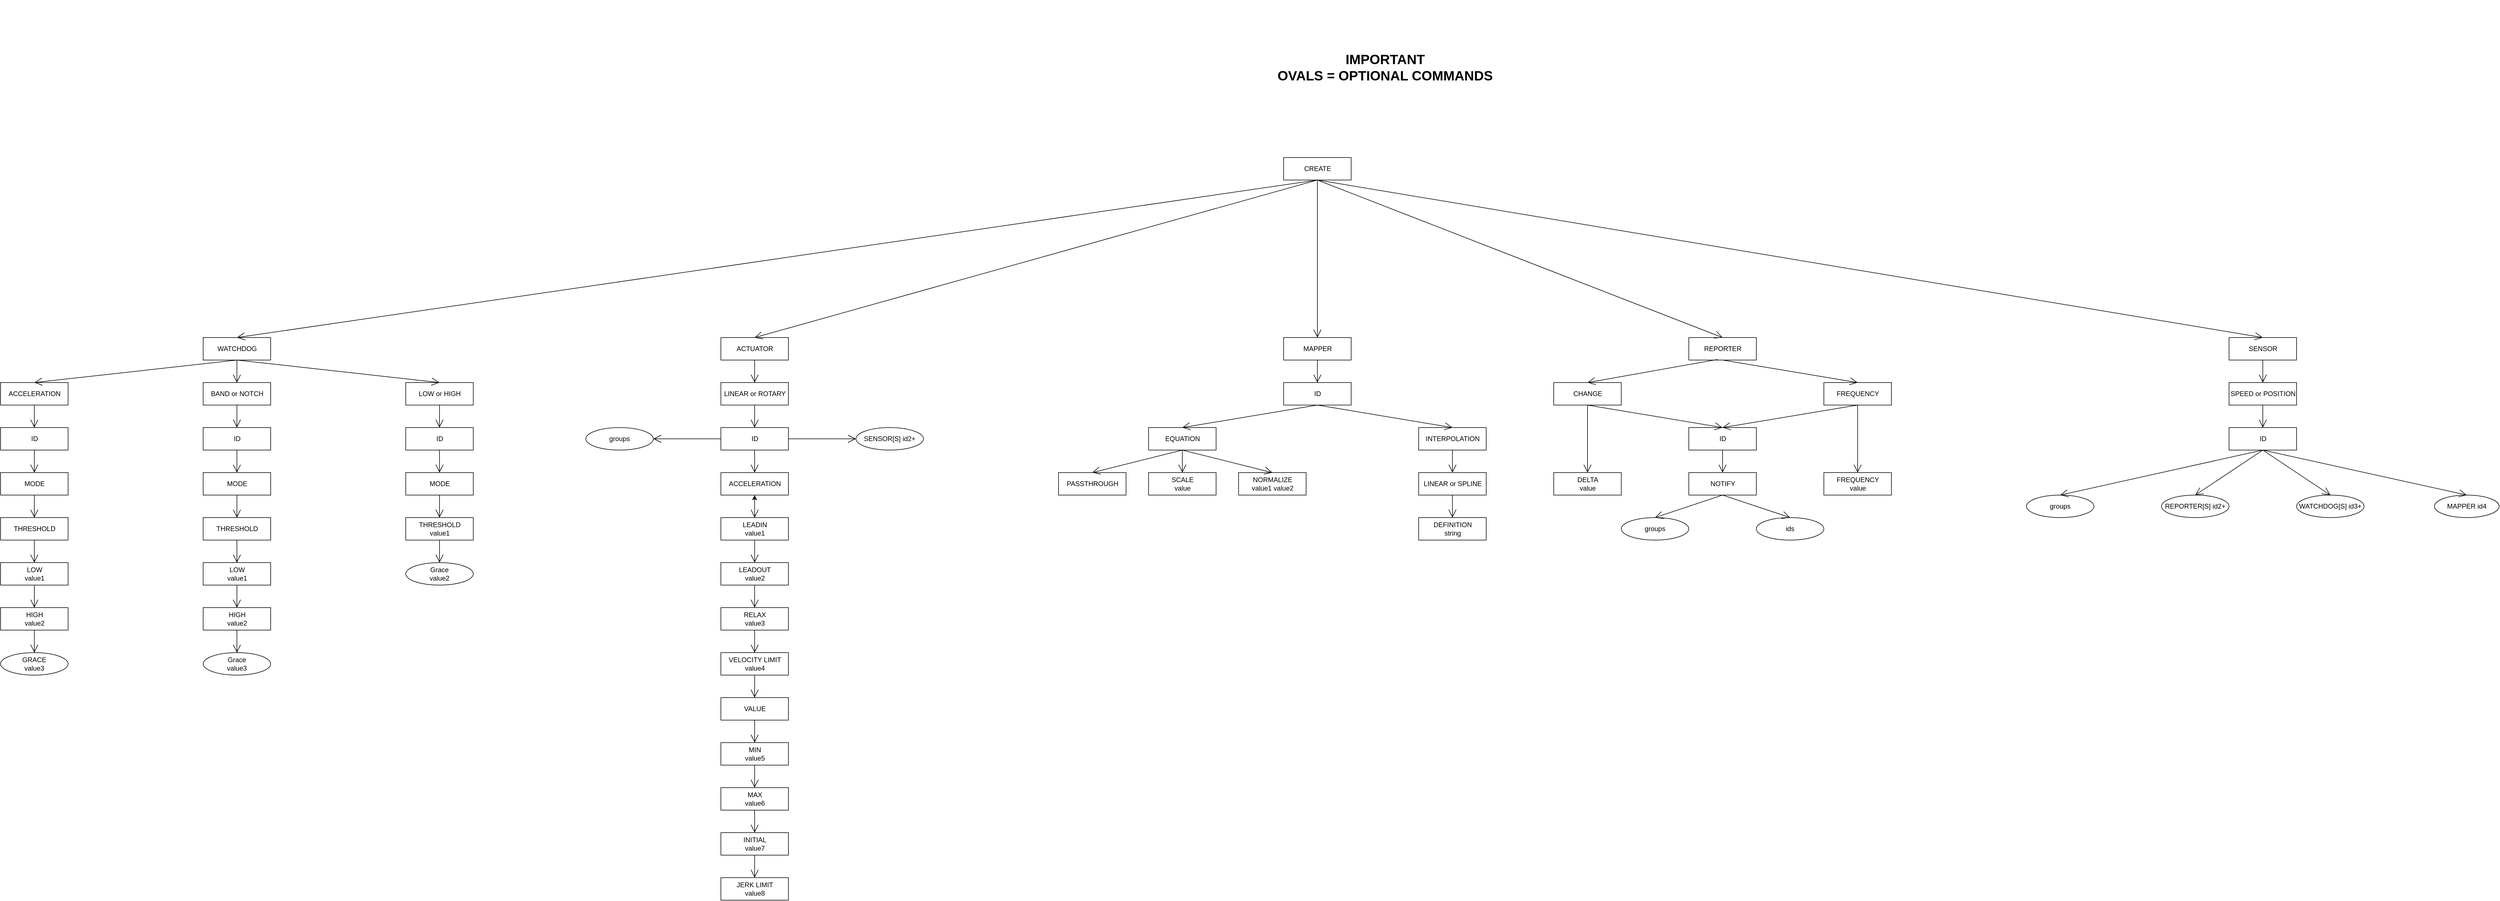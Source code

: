 <mxfile version="18.0.6" type="device"><diagram id="tkHARhGj9GUAUZOYhM7I" name="Page-1"><mxGraphModel dx="4223" dy="2108" grid="1" gridSize="10" guides="1" tooltips="1" connect="1" arrows="1" fold="1" page="1" pageScale="1" pageWidth="850" pageHeight="1100" math="0" shadow="0"><root><mxCell id="0"/><mxCell id="1" parent="0"/><mxCell id="D2HSCjegxyAq6NNb481E-3" value="CREATE" style="html=1;" vertex="1" parent="1"><mxGeometry x="80" y="-120" width="120" height="40" as="geometry"/></mxCell><mxCell id="D2HSCjegxyAq6NNb481E-4" value="ACTUATOR" style="html=1;" vertex="1" parent="1"><mxGeometry x="-920" y="200" width="120" height="40" as="geometry"/></mxCell><mxCell id="D2HSCjegxyAq6NNb481E-5" value="REPORTER" style="html=1;" vertex="1" parent="1"><mxGeometry x="800" y="200" width="120" height="40" as="geometry"/></mxCell><mxCell id="D2HSCjegxyAq6NNb481E-6" value="MAPPER" style="html=1;" vertex="1" parent="1"><mxGeometry x="80" y="200" width="120" height="40" as="geometry"/></mxCell><mxCell id="D2HSCjegxyAq6NNb481E-7" value="SENSOR" style="html=1;" vertex="1" parent="1"><mxGeometry x="1760" y="200" width="120" height="40" as="geometry"/></mxCell><mxCell id="D2HSCjegxyAq6NNb481E-8" value="" style="endArrow=open;endFill=1;endSize=12;html=1;rounded=0;entryX=0.5;entryY=0;entryDx=0;entryDy=0;exitX=0.5;exitY=1;exitDx=0;exitDy=0;" edge="1" parent="1" source="D2HSCjegxyAq6NNb481E-3" target="D2HSCjegxyAq6NNb481E-6"><mxGeometry width="160" relative="1" as="geometry"><mxPoint x="490" y="-50" as="sourcePoint"/><mxPoint x="500" y="440" as="targetPoint"/></mxGeometry></mxCell><mxCell id="D2HSCjegxyAq6NNb481E-9" value="" style="endArrow=open;endFill=1;endSize=12;html=1;rounded=0;exitX=0.5;exitY=1;exitDx=0;exitDy=0;entryX=0.5;entryY=0;entryDx=0;entryDy=0;" edge="1" parent="1" source="D2HSCjegxyAq6NNb481E-3" target="D2HSCjegxyAq6NNb481E-5"><mxGeometry width="160" relative="1" as="geometry"><mxPoint x="340" y="440" as="sourcePoint"/><mxPoint x="500" y="440" as="targetPoint"/></mxGeometry></mxCell><mxCell id="D2HSCjegxyAq6NNb481E-10" value="" style="endArrow=open;endFill=1;endSize=12;html=1;rounded=0;entryX=0.5;entryY=0;entryDx=0;entryDy=0;exitX=0.5;exitY=1;exitDx=0;exitDy=0;" edge="1" parent="1" source="D2HSCjegxyAq6NNb481E-3" target="D2HSCjegxyAq6NNb481E-4"><mxGeometry width="160" relative="1" as="geometry"><mxPoint x="390" y="80" as="sourcePoint"/><mxPoint x="500" y="440" as="targetPoint"/></mxGeometry></mxCell><mxCell id="D2HSCjegxyAq6NNb481E-11" value="" style="endArrow=open;endFill=1;endSize=12;html=1;rounded=0;exitX=0.5;exitY=1;exitDx=0;exitDy=0;entryX=0.5;entryY=0;entryDx=0;entryDy=0;" edge="1" parent="1" source="D2HSCjegxyAq6NNb481E-3" target="D2HSCjegxyAq6NNb481E-7"><mxGeometry width="160" relative="1" as="geometry"><mxPoint x="340" y="440" as="sourcePoint"/><mxPoint x="500" y="440" as="targetPoint"/></mxGeometry></mxCell><mxCell id="D2HSCjegxyAq6NNb481E-12" value="" style="endArrow=open;endFill=1;endSize=12;html=1;rounded=0;exitX=0.5;exitY=1;exitDx=0;exitDy=0;entryX=0.5;entryY=0;entryDx=0;entryDy=0;" edge="1" parent="1" source="D2HSCjegxyAq6NNb481E-6" target="D2HSCjegxyAq6NNb481E-13"><mxGeometry width="160" relative="1" as="geometry"><mxPoint x="340" y="440" as="sourcePoint"/><mxPoint x="254" y="280" as="targetPoint"/></mxGeometry></mxCell><mxCell id="D2HSCjegxyAq6NNb481E-13" value="ID" style="html=1;" vertex="1" parent="1"><mxGeometry x="80" y="280" width="120" height="40" as="geometry"/></mxCell><mxCell id="D2HSCjegxyAq6NNb481E-14" value="EQUATION" style="html=1;" vertex="1" parent="1"><mxGeometry x="-160" y="360" width="120" height="40" as="geometry"/></mxCell><mxCell id="D2HSCjegxyAq6NNb481E-15" value="INTERPOLATION" style="html=1;" vertex="1" parent="1"><mxGeometry x="320" y="360" width="120" height="40" as="geometry"/></mxCell><mxCell id="D2HSCjegxyAq6NNb481E-16" value="" style="endArrow=open;endFill=1;endSize=12;html=1;rounded=0;exitX=0.5;exitY=1;exitDx=0;exitDy=0;entryX=0.5;entryY=0;entryDx=0;entryDy=0;" edge="1" parent="1" source="D2HSCjegxyAq6NNb481E-13" target="D2HSCjegxyAq6NNb481E-15"><mxGeometry width="160" relative="1" as="geometry"><mxPoint x="310" y="440" as="sourcePoint"/><mxPoint x="470" y="440" as="targetPoint"/></mxGeometry></mxCell><mxCell id="D2HSCjegxyAq6NNb481E-17" value="" style="endArrow=open;endFill=1;endSize=12;html=1;rounded=0;entryX=0.5;entryY=0;entryDx=0;entryDy=0;" edge="1" parent="1" target="D2HSCjegxyAq6NNb481E-14"><mxGeometry width="160" relative="1" as="geometry"><mxPoint x="140" y="320" as="sourcePoint"/><mxPoint x="470" y="440" as="targetPoint"/></mxGeometry></mxCell><mxCell id="D2HSCjegxyAq6NNb481E-18" value="SCALE&lt;br&gt;value" style="html=1;" vertex="1" parent="1"><mxGeometry x="-160" y="440" width="120" height="40" as="geometry"/></mxCell><mxCell id="D2HSCjegxyAq6NNb481E-19" value="PASSTHROUGH" style="html=1;" vertex="1" parent="1"><mxGeometry x="-320" y="440" width="120" height="40" as="geometry"/></mxCell><mxCell id="D2HSCjegxyAq6NNb481E-20" value="NORMALIZE&lt;br&gt;value1 value2" style="html=1;" vertex="1" parent="1"><mxGeometry y="440" width="120" height="40" as="geometry"/></mxCell><mxCell id="D2HSCjegxyAq6NNb481E-23" value="" style="endArrow=open;endFill=1;endSize=12;html=1;rounded=0;exitX=0.5;exitY=1;exitDx=0;exitDy=0;entryX=0.5;entryY=0;entryDx=0;entryDy=0;" edge="1" parent="1" source="D2HSCjegxyAq6NNb481E-14" target="D2HSCjegxyAq6NNb481E-20"><mxGeometry width="160" relative="1" as="geometry"><mxPoint x="10" y="440" as="sourcePoint"/><mxPoint x="170" y="440" as="targetPoint"/></mxGeometry></mxCell><mxCell id="D2HSCjegxyAq6NNb481E-24" value="" style="endArrow=open;endFill=1;endSize=12;html=1;rounded=0;entryX=0.5;entryY=0;entryDx=0;entryDy=0;" edge="1" parent="1" target="D2HSCjegxyAq6NNb481E-18"><mxGeometry width="160" relative="1" as="geometry"><mxPoint x="-100" y="400" as="sourcePoint"/><mxPoint x="170" y="440" as="targetPoint"/></mxGeometry></mxCell><mxCell id="D2HSCjegxyAq6NNb481E-25" value="" style="endArrow=open;endFill=1;endSize=12;html=1;rounded=0;entryX=0.5;entryY=0;entryDx=0;entryDy=0;" edge="1" parent="1" target="D2HSCjegxyAq6NNb481E-19"><mxGeometry width="160" relative="1" as="geometry"><mxPoint x="-100" y="400" as="sourcePoint"/><mxPoint x="170" y="440" as="targetPoint"/></mxGeometry></mxCell><mxCell id="D2HSCjegxyAq6NNb481E-28" value="LINEAR or SPLINE" style="html=1;" vertex="1" parent="1"><mxGeometry x="320" y="440" width="120" height="40" as="geometry"/></mxCell><mxCell id="D2HSCjegxyAq6NNb481E-29" value="" style="endArrow=open;endFill=1;endSize=12;html=1;rounded=0;exitX=0.5;exitY=1;exitDx=0;exitDy=0;entryX=0.5;entryY=0;entryDx=0;entryDy=0;" edge="1" parent="1" source="D2HSCjegxyAq6NNb481E-15" target="D2HSCjegxyAq6NNb481E-28"><mxGeometry width="160" relative="1" as="geometry"><mxPoint x="60" y="420" as="sourcePoint"/><mxPoint x="220" y="420" as="targetPoint"/></mxGeometry></mxCell><mxCell id="D2HSCjegxyAq6NNb481E-30" value="DEFINITION&lt;br&gt;string" style="html=1;" vertex="1" parent="1"><mxGeometry x="320" y="520" width="120" height="40" as="geometry"/></mxCell><mxCell id="D2HSCjegxyAq6NNb481E-31" value="" style="endArrow=open;endFill=1;endSize=12;html=1;rounded=0;exitX=0.5;exitY=1;exitDx=0;exitDy=0;entryX=0.5;entryY=0;entryDx=0;entryDy=0;" edge="1" parent="1" source="D2HSCjegxyAq6NNb481E-28" target="D2HSCjegxyAq6NNb481E-30"><mxGeometry width="160" relative="1" as="geometry"><mxPoint x="60" y="420" as="sourcePoint"/><mxPoint x="220" y="420" as="targetPoint"/></mxGeometry></mxCell><mxCell id="D2HSCjegxyAq6NNb481E-32" value="CHANGE" style="html=1;" vertex="1" parent="1"><mxGeometry x="560" y="280" width="120" height="40" as="geometry"/></mxCell><mxCell id="D2HSCjegxyAq6NNb481E-33" value="FREQUENCY" style="html=1;" vertex="1" parent="1"><mxGeometry x="1040" y="280" width="120" height="40" as="geometry"/></mxCell><mxCell id="D2HSCjegxyAq6NNb481E-34" value="" style="endArrow=open;endFill=1;endSize=12;html=1;rounded=0;exitX=0.425;exitY=0.975;exitDx=0;exitDy=0;exitPerimeter=0;entryX=0.5;entryY=0;entryDx=0;entryDy=0;" edge="1" parent="1" source="D2HSCjegxyAq6NNb481E-5" target="D2HSCjegxyAq6NNb481E-32"><mxGeometry width="160" relative="1" as="geometry"><mxPoint x="410" y="420" as="sourcePoint"/><mxPoint x="570" y="420" as="targetPoint"/></mxGeometry></mxCell><mxCell id="D2HSCjegxyAq6NNb481E-35" value="" style="endArrow=open;endFill=1;endSize=12;html=1;rounded=0;entryX=0.5;entryY=0;entryDx=0;entryDy=0;exitX=0.5;exitY=1;exitDx=0;exitDy=0;" edge="1" parent="1" source="D2HSCjegxyAq6NNb481E-5" target="D2HSCjegxyAq6NNb481E-33"><mxGeometry width="160" relative="1" as="geometry"><mxPoint x="850" y="240" as="sourcePoint"/><mxPoint x="570" y="420" as="targetPoint"/></mxGeometry></mxCell><mxCell id="D2HSCjegxyAq6NNb481E-36" value="ID" style="html=1;" vertex="1" parent="1"><mxGeometry x="800" y="360" width="120" height="40" as="geometry"/></mxCell><mxCell id="D2HSCjegxyAq6NNb481E-37" value="NOTIFY" style="html=1;" vertex="1" parent="1"><mxGeometry x="800" y="440" width="120" height="40" as="geometry"/></mxCell><mxCell id="D2HSCjegxyAq6NNb481E-38" value="ids" style="ellipse;whiteSpace=wrap;html=1;align=center;" vertex="1" parent="1"><mxGeometry x="920" y="520" width="120" height="40" as="geometry"/></mxCell><mxCell id="D2HSCjegxyAq6NNb481E-39" value="groups" style="ellipse;whiteSpace=wrap;html=1;align=center;" vertex="1" parent="1"><mxGeometry x="680" y="520" width="120" height="40" as="geometry"/></mxCell><mxCell id="D2HSCjegxyAq6NNb481E-40" value="DELTA&lt;br&gt;value" style="html=1;" vertex="1" parent="1"><mxGeometry x="560" y="440" width="120" height="40" as="geometry"/></mxCell><mxCell id="D2HSCjegxyAq6NNb481E-41" value="FREQUENCY&lt;br&gt;value" style="html=1;" vertex="1" parent="1"><mxGeometry x="1040" y="440" width="120" height="40" as="geometry"/></mxCell><mxCell id="D2HSCjegxyAq6NNb481E-42" value="" style="endArrow=open;endFill=1;endSize=12;html=1;rounded=0;exitX=0.5;exitY=1;exitDx=0;exitDy=0;entryX=0.5;entryY=0;entryDx=0;entryDy=0;" edge="1" parent="1" source="D2HSCjegxyAq6NNb481E-32" target="D2HSCjegxyAq6NNb481E-36"><mxGeometry width="160" relative="1" as="geometry"><mxPoint x="410" y="600" as="sourcePoint"/><mxPoint x="570" y="600" as="targetPoint"/></mxGeometry></mxCell><mxCell id="D2HSCjegxyAq6NNb481E-43" value="" style="endArrow=open;endFill=1;endSize=12;html=1;rounded=0;exitX=0.5;exitY=1;exitDx=0;exitDy=0;entryX=0.5;entryY=0;entryDx=0;entryDy=0;" edge="1" parent="1" source="D2HSCjegxyAq6NNb481E-33" target="D2HSCjegxyAq6NNb481E-36"><mxGeometry width="160" relative="1" as="geometry"><mxPoint x="410" y="600" as="sourcePoint"/><mxPoint x="570" y="600" as="targetPoint"/></mxGeometry></mxCell><mxCell id="D2HSCjegxyAq6NNb481E-44" value="" style="endArrow=open;endFill=1;endSize=12;html=1;rounded=0;exitX=0.5;exitY=1;exitDx=0;exitDy=0;" edge="1" parent="1" source="D2HSCjegxyAq6NNb481E-36" target="D2HSCjegxyAq6NNb481E-37"><mxGeometry width="160" relative="1" as="geometry"><mxPoint x="410" y="600" as="sourcePoint"/><mxPoint x="570" y="600" as="targetPoint"/></mxGeometry></mxCell><mxCell id="D2HSCjegxyAq6NNb481E-45" value="" style="endArrow=open;endFill=1;endSize=12;html=1;rounded=0;entryX=0.5;entryY=0;entryDx=0;entryDy=0;exitX=0.5;exitY=1;exitDx=0;exitDy=0;" edge="1" parent="1" source="D2HSCjegxyAq6NNb481E-37" target="D2HSCjegxyAq6NNb481E-39"><mxGeometry width="160" relative="1" as="geometry"><mxPoint x="850" y="510" as="sourcePoint"/><mxPoint x="570" y="600" as="targetPoint"/></mxGeometry></mxCell><mxCell id="D2HSCjegxyAq6NNb481E-46" value="" style="endArrow=open;endFill=1;endSize=12;html=1;rounded=0;entryX=0.5;entryY=0;entryDx=0;entryDy=0;exitX=0.5;exitY=1;exitDx=0;exitDy=0;" edge="1" parent="1" source="D2HSCjegxyAq6NNb481E-37" target="D2HSCjegxyAq6NNb481E-38"><mxGeometry width="160" relative="1" as="geometry"><mxPoint x="870" y="500" as="sourcePoint"/><mxPoint x="570" y="600" as="targetPoint"/></mxGeometry></mxCell><mxCell id="D2HSCjegxyAq6NNb481E-47" value="" style="endArrow=open;endFill=1;endSize=12;html=1;rounded=0;exitX=0.5;exitY=1;exitDx=0;exitDy=0;entryX=0.5;entryY=0;entryDx=0;entryDy=0;" edge="1" parent="1" source="D2HSCjegxyAq6NNb481E-32" target="D2HSCjegxyAq6NNb481E-40"><mxGeometry width="160" relative="1" as="geometry"><mxPoint x="410" y="400" as="sourcePoint"/><mxPoint x="570" y="400" as="targetPoint"/></mxGeometry></mxCell><mxCell id="D2HSCjegxyAq6NNb481E-48" value="" style="endArrow=open;endFill=1;endSize=12;html=1;rounded=0;exitX=0.5;exitY=1;exitDx=0;exitDy=0;entryX=0.5;entryY=0;entryDx=0;entryDy=0;" edge="1" parent="1" source="D2HSCjegxyAq6NNb481E-33" target="D2HSCjegxyAq6NNb481E-41"><mxGeometry width="160" relative="1" as="geometry"><mxPoint x="410" y="400" as="sourcePoint"/><mxPoint x="570" y="400" as="targetPoint"/></mxGeometry></mxCell><mxCell id="D2HSCjegxyAq6NNb481E-49" value="WATCHDOG" style="html=1;" vertex="1" parent="1"><mxGeometry x="-1840" y="200" width="120" height="40" as="geometry"/></mxCell><mxCell id="D2HSCjegxyAq6NNb481E-51" value="" style="endArrow=open;endFill=1;endSize=12;html=1;rounded=0;entryX=0.5;entryY=0;entryDx=0;entryDy=0;exitX=0.5;exitY=1;exitDx=0;exitDy=0;" edge="1" parent="1" source="D2HSCjegxyAq6NNb481E-3" target="D2HSCjegxyAq6NNb481E-49"><mxGeometry width="160" relative="1" as="geometry"><mxPoint x="490" y="-40" as="sourcePoint"/><mxPoint x="-1040" y="390" as="targetPoint"/></mxGeometry></mxCell><mxCell id="D2HSCjegxyAq6NNb481E-52" value="SPEED or POSITION" style="html=1;" vertex="1" parent="1"><mxGeometry x="1760" y="280" width="120" height="40" as="geometry"/></mxCell><mxCell id="D2HSCjegxyAq6NNb481E-53" value="ID" style="html=1;" vertex="1" parent="1"><mxGeometry x="1760" y="360" width="120" height="40" as="geometry"/></mxCell><mxCell id="D2HSCjegxyAq6NNb481E-54" value="REPORTER[S] id2+" style="ellipse;whiteSpace=wrap;html=1;align=center;" vertex="1" parent="1"><mxGeometry x="1640" y="480" width="120" height="40" as="geometry"/></mxCell><mxCell id="D2HSCjegxyAq6NNb481E-55" value="WATCHDOG[S] id3+" style="ellipse;whiteSpace=wrap;html=1;align=center;" vertex="1" parent="1"><mxGeometry x="1880" y="480" width="120" height="40" as="geometry"/></mxCell><mxCell id="D2HSCjegxyAq6NNb481E-56" value="groups" style="ellipse;whiteSpace=wrap;html=1;align=center;" vertex="1" parent="1"><mxGeometry x="1400" y="480" width="120" height="40" as="geometry"/></mxCell><mxCell id="D2HSCjegxyAq6NNb481E-57" value="MAPPER id4" style="ellipse;whiteSpace=wrap;html=1;align=center;" vertex="1" parent="1"><mxGeometry x="2125" y="480" width="115" height="40" as="geometry"/></mxCell><mxCell id="D2HSCjegxyAq6NNb481E-58" value="" style="endArrow=open;endFill=1;endSize=12;html=1;rounded=0;exitX=0.5;exitY=1;exitDx=0;exitDy=0;entryX=0.5;entryY=0;entryDx=0;entryDy=0;" edge="1" parent="1" source="D2HSCjegxyAq6NNb481E-53" target="D2HSCjegxyAq6NNb481E-56"><mxGeometry width="160" relative="1" as="geometry"><mxPoint x="1560" y="440" as="sourcePoint"/><mxPoint x="1720" y="440" as="targetPoint"/></mxGeometry></mxCell><mxCell id="D2HSCjegxyAq6NNb481E-59" value="" style="endArrow=open;endFill=1;endSize=12;html=1;rounded=0;exitX=0.5;exitY=1;exitDx=0;exitDy=0;entryX=0.5;entryY=0;entryDx=0;entryDy=0;" edge="1" parent="1" source="D2HSCjegxyAq6NNb481E-53" target="D2HSCjegxyAq6NNb481E-54"><mxGeometry width="160" relative="1" as="geometry"><mxPoint x="1820" y="410" as="sourcePoint"/><mxPoint x="1720" y="440" as="targetPoint"/></mxGeometry></mxCell><mxCell id="D2HSCjegxyAq6NNb481E-60" value="" style="endArrow=open;endFill=1;endSize=12;html=1;rounded=0;entryX=0.5;entryY=0;entryDx=0;entryDy=0;exitX=0.5;exitY=1;exitDx=0;exitDy=0;" edge="1" parent="1" source="D2HSCjegxyAq6NNb481E-53" target="D2HSCjegxyAq6NNb481E-55"><mxGeometry width="160" relative="1" as="geometry"><mxPoint x="1820" y="400" as="sourcePoint"/><mxPoint x="1720" y="440" as="targetPoint"/></mxGeometry></mxCell><mxCell id="D2HSCjegxyAq6NNb481E-61" value="" style="endArrow=open;endFill=1;endSize=12;html=1;rounded=0;entryX=0.5;entryY=0;entryDx=0;entryDy=0;" edge="1" parent="1" target="D2HSCjegxyAq6NNb481E-57"><mxGeometry width="160" relative="1" as="geometry"><mxPoint x="1820" y="400" as="sourcePoint"/><mxPoint x="1720" y="440" as="targetPoint"/></mxGeometry></mxCell><mxCell id="D2HSCjegxyAq6NNb481E-62" value="" style="endArrow=open;endFill=1;endSize=12;html=1;rounded=0;exitX=0.5;exitY=1;exitDx=0;exitDy=0;entryX=0.5;entryY=0;entryDx=0;entryDy=0;" edge="1" parent="1" source="D2HSCjegxyAq6NNb481E-52" target="D2HSCjegxyAq6NNb481E-53"><mxGeometry width="160" relative="1" as="geometry"><mxPoint x="1560" y="440" as="sourcePoint"/><mxPoint x="1720" y="440" as="targetPoint"/></mxGeometry></mxCell><mxCell id="D2HSCjegxyAq6NNb481E-63" value="" style="endArrow=open;endFill=1;endSize=12;html=1;rounded=0;exitX=0.5;exitY=1;exitDx=0;exitDy=0;" edge="1" parent="1" source="D2HSCjegxyAq6NNb481E-7" target="D2HSCjegxyAq6NNb481E-52"><mxGeometry width="160" relative="1" as="geometry"><mxPoint x="1560" y="440" as="sourcePoint"/><mxPoint x="1720" y="440" as="targetPoint"/></mxGeometry></mxCell><mxCell id="D2HSCjegxyAq6NNb481E-65" value="LINEAR or ROTARY" style="html=1;" vertex="1" parent="1"><mxGeometry x="-920" y="280" width="120" height="40" as="geometry"/></mxCell><mxCell id="D2HSCjegxyAq6NNb481E-66" value="ID" style="html=1;" vertex="1" parent="1"><mxGeometry x="-920" y="360" width="120" height="40" as="geometry"/></mxCell><mxCell id="D2HSCjegxyAq6NNb481E-67" value="groups" style="ellipse;whiteSpace=wrap;html=1;align=center;" vertex="1" parent="1"><mxGeometry x="-1160" y="360" width="120" height="40" as="geometry"/></mxCell><mxCell id="D2HSCjegxyAq6NNb481E-68" value="SENSOR[S] id2+" style="ellipse;whiteSpace=wrap;html=1;align=center;" vertex="1" parent="1"><mxGeometry x="-680" y="360" width="120" height="40" as="geometry"/></mxCell><mxCell id="D2HSCjegxyAq6NNb481E-69" value="ACCELERATION" style="html=1;" vertex="1" parent="1"><mxGeometry x="-920" y="440" width="120" height="40" as="geometry"/></mxCell><mxCell id="D2HSCjegxyAq6NNb481E-87" value="" style="edgeStyle=orthogonalEdgeStyle;rounded=0;orthogonalLoop=1;jettySize=auto;html=1;" edge="1" parent="1" source="D2HSCjegxyAq6NNb481E-70" target="D2HSCjegxyAq6NNb481E-69"><mxGeometry relative="1" as="geometry"/></mxCell><mxCell id="D2HSCjegxyAq6NNb481E-70" value="LEADIN&lt;br&gt;value1" style="html=1;" vertex="1" parent="1"><mxGeometry x="-920" y="520" width="120" height="40" as="geometry"/></mxCell><mxCell id="D2HSCjegxyAq6NNb481E-71" value="LEADOUT&lt;br&gt;value2" style="html=1;" vertex="1" parent="1"><mxGeometry x="-920" y="600" width="120" height="40" as="geometry"/></mxCell><mxCell id="D2HSCjegxyAq6NNb481E-72" value="RELAX&lt;br&gt;value3" style="html=1;" vertex="1" parent="1"><mxGeometry x="-920" y="680" width="120" height="40" as="geometry"/></mxCell><mxCell id="D2HSCjegxyAq6NNb481E-73" value="VELOCITY LIMIT&lt;br&gt;value4" style="html=1;" vertex="1" parent="1"><mxGeometry x="-920" y="760" width="120" height="40" as="geometry"/></mxCell><mxCell id="D2HSCjegxyAq6NNb481E-74" value="VALUE" style="html=1;" vertex="1" parent="1"><mxGeometry x="-920" y="840" width="120" height="40" as="geometry"/></mxCell><mxCell id="D2HSCjegxyAq6NNb481E-75" value="MIN&lt;br&gt;value5" style="html=1;" vertex="1" parent="1"><mxGeometry x="-920" y="920" width="120" height="40" as="geometry"/></mxCell><mxCell id="D2HSCjegxyAq6NNb481E-76" value="MAX&lt;br&gt;value6" style="html=1;" vertex="1" parent="1"><mxGeometry x="-920" y="1000" width="120" height="40" as="geometry"/></mxCell><mxCell id="D2HSCjegxyAq6NNb481E-77" value="INITIAL&lt;br&gt;value7" style="html=1;" vertex="1" parent="1"><mxGeometry x="-920" y="1080" width="120" height="40" as="geometry"/></mxCell><mxCell id="D2HSCjegxyAq6NNb481E-78" value="JERK LIMIT&lt;br&gt;value8" style="html=1;" vertex="1" parent="1"><mxGeometry x="-920" y="1160" width="120" height="40" as="geometry"/></mxCell><mxCell id="D2HSCjegxyAq6NNb481E-79" value="" style="endArrow=open;endFill=1;endSize=12;html=1;rounded=0;exitX=0.5;exitY=1;exitDx=0;exitDy=0;" edge="1" parent="1" source="D2HSCjegxyAq6NNb481E-4" target="D2HSCjegxyAq6NNb481E-65"><mxGeometry width="160" relative="1" as="geometry"><mxPoint x="-1040" y="430" as="sourcePoint"/><mxPoint x="-880" y="430" as="targetPoint"/></mxGeometry></mxCell><mxCell id="D2HSCjegxyAq6NNb481E-82" value="" style="endArrow=open;endFill=1;endSize=12;html=1;rounded=0;exitX=0;exitY=0.5;exitDx=0;exitDy=0;entryX=1;entryY=0.5;entryDx=0;entryDy=0;" edge="1" parent="1" source="D2HSCjegxyAq6NNb481E-66" target="D2HSCjegxyAq6NNb481E-67"><mxGeometry width="160" relative="1" as="geometry"><mxPoint x="-1040" y="430" as="sourcePoint"/><mxPoint x="-880" y="430" as="targetPoint"/></mxGeometry></mxCell><mxCell id="D2HSCjegxyAq6NNb481E-83" value="" style="endArrow=open;endFill=1;endSize=12;html=1;rounded=0;exitX=1;exitY=0.5;exitDx=0;exitDy=0;entryX=0;entryY=0.5;entryDx=0;entryDy=0;" edge="1" parent="1" source="D2HSCjegxyAq6NNb481E-66" target="D2HSCjegxyAq6NNb481E-68"><mxGeometry width="160" relative="1" as="geometry"><mxPoint x="-1040" y="430" as="sourcePoint"/><mxPoint x="-880" y="430" as="targetPoint"/></mxGeometry></mxCell><mxCell id="D2HSCjegxyAq6NNb481E-84" value="" style="endArrow=open;endFill=1;endSize=12;html=1;rounded=0;exitX=0.5;exitY=1;exitDx=0;exitDy=0;entryX=0.5;entryY=0;entryDx=0;entryDy=0;" edge="1" parent="1" source="D2HSCjegxyAq6NNb481E-65" target="D2HSCjegxyAq6NNb481E-66"><mxGeometry width="160" relative="1" as="geometry"><mxPoint x="-1040" y="430" as="sourcePoint"/><mxPoint x="-880" y="430" as="targetPoint"/></mxGeometry></mxCell><mxCell id="D2HSCjegxyAq6NNb481E-85" value="" style="endArrow=open;endFill=1;endSize=12;html=1;rounded=0;exitX=0.5;exitY=1;exitDx=0;exitDy=0;entryX=0.5;entryY=0;entryDx=0;entryDy=0;" edge="1" parent="1" source="D2HSCjegxyAq6NNb481E-66" target="D2HSCjegxyAq6NNb481E-69"><mxGeometry width="160" relative="1" as="geometry"><mxPoint x="-1040" y="430" as="sourcePoint"/><mxPoint x="-880" y="430" as="targetPoint"/></mxGeometry></mxCell><mxCell id="D2HSCjegxyAq6NNb481E-86" value="" style="endArrow=open;endFill=1;endSize=12;html=1;rounded=0;exitX=0.5;exitY=1;exitDx=0;exitDy=0;" edge="1" parent="1" source="D2HSCjegxyAq6NNb481E-69"><mxGeometry width="160" relative="1" as="geometry"><mxPoint x="-1040" y="720" as="sourcePoint"/><mxPoint x="-860" y="520" as="targetPoint"/></mxGeometry></mxCell><mxCell id="D2HSCjegxyAq6NNb481E-88" value="" style="endArrow=open;endFill=1;endSize=12;html=1;rounded=0;exitX=0.5;exitY=1;exitDx=0;exitDy=0;entryX=0.5;entryY=0;entryDx=0;entryDy=0;" edge="1" parent="1" source="D2HSCjegxyAq6NNb481E-70" target="D2HSCjegxyAq6NNb481E-71"><mxGeometry width="160" relative="1" as="geometry"><mxPoint x="-1040" y="720" as="sourcePoint"/><mxPoint x="-880" y="720" as="targetPoint"/></mxGeometry></mxCell><mxCell id="D2HSCjegxyAq6NNb481E-89" value="" style="endArrow=open;endFill=1;endSize=12;html=1;rounded=0;exitX=0.5;exitY=1;exitDx=0;exitDy=0;entryX=0.5;entryY=0;entryDx=0;entryDy=0;" edge="1" parent="1" source="D2HSCjegxyAq6NNb481E-71" target="D2HSCjegxyAq6NNb481E-72"><mxGeometry width="160" relative="1" as="geometry"><mxPoint x="-1110" y="700" as="sourcePoint"/><mxPoint x="-950" y="700" as="targetPoint"/></mxGeometry></mxCell><mxCell id="D2HSCjegxyAq6NNb481E-90" value="" style="endArrow=open;endFill=1;endSize=12;html=1;rounded=0;exitX=0.5;exitY=1;exitDx=0;exitDy=0;" edge="1" parent="1" source="D2HSCjegxyAq6NNb481E-72" target="D2HSCjegxyAq6NNb481E-73"><mxGeometry width="160" relative="1" as="geometry"><mxPoint x="-1040" y="1000" as="sourcePoint"/><mxPoint x="-880" y="1000" as="targetPoint"/></mxGeometry></mxCell><mxCell id="D2HSCjegxyAq6NNb481E-91" value="" style="endArrow=open;endFill=1;endSize=12;html=1;rounded=0;exitX=0.5;exitY=1;exitDx=0;exitDy=0;entryX=0.5;entryY=0;entryDx=0;entryDy=0;" edge="1" parent="1" source="D2HSCjegxyAq6NNb481E-73" target="D2HSCjegxyAq6NNb481E-74"><mxGeometry width="160" relative="1" as="geometry"><mxPoint x="-1040" y="1000" as="sourcePoint"/><mxPoint x="-880" y="1000" as="targetPoint"/></mxGeometry></mxCell><mxCell id="D2HSCjegxyAq6NNb481E-92" value="" style="endArrow=open;endFill=1;endSize=12;html=1;rounded=0;exitX=0.5;exitY=1;exitDx=0;exitDy=0;entryX=0.5;entryY=0;entryDx=0;entryDy=0;" edge="1" parent="1" source="D2HSCjegxyAq6NNb481E-74" target="D2HSCjegxyAq6NNb481E-75"><mxGeometry width="160" relative="1" as="geometry"><mxPoint x="-1040" y="1000" as="sourcePoint"/><mxPoint x="-880" y="1000" as="targetPoint"/></mxGeometry></mxCell><mxCell id="D2HSCjegxyAq6NNb481E-93" value="" style="endArrow=open;endFill=1;endSize=12;html=1;rounded=0;exitX=0.5;exitY=1;exitDx=0;exitDy=0;" edge="1" parent="1" source="D2HSCjegxyAq6NNb481E-75" target="D2HSCjegxyAq6NNb481E-76"><mxGeometry width="160" relative="1" as="geometry"><mxPoint x="-1040" y="1100" as="sourcePoint"/><mxPoint x="-880" y="1100" as="targetPoint"/></mxGeometry></mxCell><mxCell id="D2HSCjegxyAq6NNb481E-94" value="" style="endArrow=open;endFill=1;endSize=12;html=1;rounded=0;exitX=0.5;exitY=1;exitDx=0;exitDy=0;entryX=0.5;entryY=0;entryDx=0;entryDy=0;" edge="1" parent="1" source="D2HSCjegxyAq6NNb481E-76" target="D2HSCjegxyAq6NNb481E-77"><mxGeometry width="160" relative="1" as="geometry"><mxPoint x="-1040" y="1100" as="sourcePoint"/><mxPoint x="-880" y="1100" as="targetPoint"/></mxGeometry></mxCell><mxCell id="D2HSCjegxyAq6NNb481E-95" value="" style="endArrow=open;endFill=1;endSize=12;html=1;rounded=0;exitX=0.5;exitY=1;exitDx=0;exitDy=0;entryX=0.5;entryY=0;entryDx=0;entryDy=0;" edge="1" parent="1" source="D2HSCjegxyAq6NNb481E-77" target="D2HSCjegxyAq6NNb481E-78"><mxGeometry width="160" relative="1" as="geometry"><mxPoint x="-1040" y="1100" as="sourcePoint"/><mxPoint x="-880" y="1100" as="targetPoint"/></mxGeometry></mxCell><mxCell id="D2HSCjegxyAq6NNb481E-97" value="BAND or NOTCH" style="html=1;" vertex="1" parent="1"><mxGeometry x="-1840" y="280" width="120" height="40" as="geometry"/></mxCell><mxCell id="D2HSCjegxyAq6NNb481E-98" value="ACCELERATION" style="html=1;" vertex="1" parent="1"><mxGeometry x="-2200" y="280" width="120" height="40" as="geometry"/></mxCell><mxCell id="D2HSCjegxyAq6NNb481E-99" value="LOW or HIGH" style="html=1;" vertex="1" parent="1"><mxGeometry x="-1480" y="280" width="120" height="40" as="geometry"/></mxCell><mxCell id="D2HSCjegxyAq6NNb481E-100" value="" style="endArrow=open;endFill=1;endSize=12;html=1;rounded=0;exitX=0.5;exitY=1;exitDx=0;exitDy=0;entryX=0.5;entryY=0;entryDx=0;entryDy=0;" edge="1" parent="1" source="D2HSCjegxyAq6NNb481E-49" target="D2HSCjegxyAq6NNb481E-99"><mxGeometry width="160" relative="1" as="geometry"><mxPoint x="-1700" y="380" as="sourcePoint"/><mxPoint x="-1540" y="380" as="targetPoint"/></mxGeometry></mxCell><mxCell id="D2HSCjegxyAq6NNb481E-101" value="" style="endArrow=open;endFill=1;endSize=12;html=1;rounded=0;exitX=0.5;exitY=1;exitDx=0;exitDy=0;" edge="1" parent="1" source="D2HSCjegxyAq6NNb481E-49" target="D2HSCjegxyAq6NNb481E-97"><mxGeometry width="160" relative="1" as="geometry"><mxPoint x="-1700" y="380" as="sourcePoint"/><mxPoint x="-1540" y="380" as="targetPoint"/></mxGeometry></mxCell><mxCell id="D2HSCjegxyAq6NNb481E-102" value="" style="endArrow=open;endFill=1;endSize=12;html=1;rounded=0;exitX=0.5;exitY=1;exitDx=0;exitDy=0;entryX=0.5;entryY=0;entryDx=0;entryDy=0;" edge="1" parent="1" source="D2HSCjegxyAq6NNb481E-49" target="D2HSCjegxyAq6NNb481E-98"><mxGeometry width="160" relative="1" as="geometry"><mxPoint x="-1700" y="380" as="sourcePoint"/><mxPoint x="-1540" y="380" as="targetPoint"/></mxGeometry></mxCell><mxCell id="D2HSCjegxyAq6NNb481E-103" value="ID" style="html=1;" vertex="1" parent="1"><mxGeometry x="-1840" y="360" width="120" height="40" as="geometry"/></mxCell><mxCell id="D2HSCjegxyAq6NNb481E-104" value="MODE" style="html=1;" vertex="1" parent="1"><mxGeometry x="-1840" y="440" width="120" height="40" as="geometry"/></mxCell><mxCell id="D2HSCjegxyAq6NNb481E-105" value="THRESHOLD" style="html=1;" vertex="1" parent="1"><mxGeometry x="-1840" y="520" width="120" height="40" as="geometry"/></mxCell><mxCell id="D2HSCjegxyAq6NNb481E-106" value="ID" style="html=1;" vertex="1" parent="1"><mxGeometry x="-1480" y="360" width="120" height="40" as="geometry"/></mxCell><mxCell id="D2HSCjegxyAq6NNb481E-107" value="ID" style="html=1;" vertex="1" parent="1"><mxGeometry x="-2200" y="360" width="120" height="40" as="geometry"/></mxCell><mxCell id="D2HSCjegxyAq6NNb481E-109" value="MODE" style="html=1;" vertex="1" parent="1"><mxGeometry x="-1480" y="440" width="120" height="40" as="geometry"/></mxCell><mxCell id="D2HSCjegxyAq6NNb481E-110" value="MODE" style="html=1;" vertex="1" parent="1"><mxGeometry x="-2200" y="440" width="120" height="40" as="geometry"/></mxCell><mxCell id="D2HSCjegxyAq6NNb481E-111" value="THRESHOLD" style="html=1;" vertex="1" parent="1"><mxGeometry x="-2200" y="520" width="120" height="40" as="geometry"/></mxCell><mxCell id="D2HSCjegxyAq6NNb481E-112" value="THRESHOLD&lt;br&gt;value1" style="html=1;" vertex="1" parent="1"><mxGeometry x="-1480" y="520" width="120" height="40" as="geometry"/></mxCell><mxCell id="D2HSCjegxyAq6NNb481E-113" value="LOW&lt;br&gt;value1" style="html=1;" vertex="1" parent="1"><mxGeometry x="-2200" y="600" width="120" height="40" as="geometry"/></mxCell><mxCell id="D2HSCjegxyAq6NNb481E-116" value="HIGH&lt;br&gt;value2" style="html=1;" vertex="1" parent="1"><mxGeometry x="-2200" y="680" width="120" height="40" as="geometry"/></mxCell><mxCell id="D2HSCjegxyAq6NNb481E-117" value="LOW&lt;br&gt;value1" style="html=1;" vertex="1" parent="1"><mxGeometry x="-1840" y="600" width="120" height="40" as="geometry"/></mxCell><mxCell id="D2HSCjegxyAq6NNb481E-118" value="HIGH&lt;br&gt;value2" style="html=1;" vertex="1" parent="1"><mxGeometry x="-1840" y="680" width="120" height="40" as="geometry"/></mxCell><mxCell id="D2HSCjegxyAq6NNb481E-120" value="GRACE&lt;br&gt;value3" style="ellipse;whiteSpace=wrap;html=1;align=center;" vertex="1" parent="1"><mxGeometry x="-2200" y="760" width="120" height="40" as="geometry"/></mxCell><mxCell id="D2HSCjegxyAq6NNb481E-121" value="Grace&lt;br&gt;value3" style="ellipse;whiteSpace=wrap;html=1;align=center;" vertex="1" parent="1"><mxGeometry x="-1840" y="760" width="120" height="40" as="geometry"/></mxCell><mxCell id="D2HSCjegxyAq6NNb481E-122" value="Grace&lt;br&gt;value2" style="ellipse;whiteSpace=wrap;html=1;align=center;" vertex="1" parent="1"><mxGeometry x="-1480" y="600" width="120" height="40" as="geometry"/></mxCell><mxCell id="D2HSCjegxyAq6NNb481E-123" value="" style="endArrow=open;endFill=1;endSize=12;html=1;rounded=0;exitX=0.5;exitY=1;exitDx=0;exitDy=0;entryX=0.5;entryY=0;entryDx=0;entryDy=0;" edge="1" parent="1" source="D2HSCjegxyAq6NNb481E-97" target="D2HSCjegxyAq6NNb481E-103"><mxGeometry width="160" relative="1" as="geometry"><mxPoint x="-1570" y="440" as="sourcePoint"/><mxPoint x="-1410" y="440" as="targetPoint"/></mxGeometry></mxCell><mxCell id="D2HSCjegxyAq6NNb481E-124" value="" style="endArrow=open;endFill=1;endSize=12;html=1;rounded=0;exitX=0.5;exitY=1;exitDx=0;exitDy=0;" edge="1" parent="1" source="D2HSCjegxyAq6NNb481E-103" target="D2HSCjegxyAq6NNb481E-104"><mxGeometry width="160" relative="1" as="geometry"><mxPoint x="-1570" y="440" as="sourcePoint"/><mxPoint x="-1410" y="440" as="targetPoint"/></mxGeometry></mxCell><mxCell id="D2HSCjegxyAq6NNb481E-125" value="" style="endArrow=open;endFill=1;endSize=12;html=1;rounded=0;exitX=0.5;exitY=1;exitDx=0;exitDy=0;" edge="1" parent="1" source="D2HSCjegxyAq6NNb481E-104" target="D2HSCjegxyAq6NNb481E-105"><mxGeometry width="160" relative="1" as="geometry"><mxPoint x="-1570" y="440" as="sourcePoint"/><mxPoint x="-1410" y="440" as="targetPoint"/></mxGeometry></mxCell><mxCell id="D2HSCjegxyAq6NNb481E-126" value="" style="endArrow=open;endFill=1;endSize=12;html=1;rounded=0;exitX=0.5;exitY=1;exitDx=0;exitDy=0;" edge="1" parent="1" source="D2HSCjegxyAq6NNb481E-105" target="D2HSCjegxyAq6NNb481E-117"><mxGeometry width="160" relative="1" as="geometry"><mxPoint x="-1570" y="440" as="sourcePoint"/><mxPoint x="-1410" y="440" as="targetPoint"/></mxGeometry></mxCell><mxCell id="D2HSCjegxyAq6NNb481E-127" value="" style="endArrow=open;endFill=1;endSize=12;html=1;rounded=0;exitX=0.5;exitY=1;exitDx=0;exitDy=0;entryX=0.5;entryY=0;entryDx=0;entryDy=0;" edge="1" parent="1" source="D2HSCjegxyAq6NNb481E-117" target="D2HSCjegxyAq6NNb481E-118"><mxGeometry width="160" relative="1" as="geometry"><mxPoint x="-1570" y="440" as="sourcePoint"/><mxPoint x="-1410" y="440" as="targetPoint"/></mxGeometry></mxCell><mxCell id="D2HSCjegxyAq6NNb481E-128" value="" style="endArrow=open;endFill=1;endSize=12;html=1;rounded=0;exitX=0.5;exitY=1;exitDx=0;exitDy=0;" edge="1" parent="1" source="D2HSCjegxyAq6NNb481E-118" target="D2HSCjegxyAq6NNb481E-121"><mxGeometry width="160" relative="1" as="geometry"><mxPoint x="-1570" y="440" as="sourcePoint"/><mxPoint x="-1410" y="440" as="targetPoint"/></mxGeometry></mxCell><mxCell id="D2HSCjegxyAq6NNb481E-129" value="IMPORTANT&lt;br&gt;OVALS = OPTIONAL COMMANDS" style="text;strokeColor=none;fillColor=none;html=1;fontSize=24;fontStyle=1;verticalAlign=middle;align=center;" vertex="1" parent="1"><mxGeometry y="-400" width="520" height="240" as="geometry"/></mxCell><mxCell id="D2HSCjegxyAq6NNb481E-130" value="" style="endArrow=open;endFill=1;endSize=12;html=1;rounded=0;exitX=0.5;exitY=1;exitDx=0;exitDy=0;entryX=0.5;entryY=0;entryDx=0;entryDy=0;" edge="1" parent="1" source="D2HSCjegxyAq6NNb481E-99" target="D2HSCjegxyAq6NNb481E-106"><mxGeometry width="160" relative="1" as="geometry"><mxPoint x="-1630" y="240" as="sourcePoint"/><mxPoint x="-1470" y="240" as="targetPoint"/></mxGeometry></mxCell><mxCell id="D2HSCjegxyAq6NNb481E-131" value="" style="endArrow=open;endFill=1;endSize=12;html=1;rounded=0;exitX=0.5;exitY=1;exitDx=0;exitDy=0;entryX=0.5;entryY=0;entryDx=0;entryDy=0;" edge="1" parent="1" source="D2HSCjegxyAq6NNb481E-106" target="D2HSCjegxyAq6NNb481E-109"><mxGeometry width="160" relative="1" as="geometry"><mxPoint x="-1630" y="240" as="sourcePoint"/><mxPoint x="-1470" y="240" as="targetPoint"/></mxGeometry></mxCell><mxCell id="D2HSCjegxyAq6NNb481E-132" value="" style="endArrow=open;endFill=1;endSize=12;html=1;rounded=0;exitX=0.5;exitY=1;exitDx=0;exitDy=0;" edge="1" parent="1" source="D2HSCjegxyAq6NNb481E-109" target="D2HSCjegxyAq6NNb481E-112"><mxGeometry width="160" relative="1" as="geometry"><mxPoint x="-1630" y="240" as="sourcePoint"/><mxPoint x="-1470" y="240" as="targetPoint"/></mxGeometry></mxCell><mxCell id="D2HSCjegxyAq6NNb481E-133" value="" style="endArrow=open;endFill=1;endSize=12;html=1;rounded=0;exitX=0.5;exitY=1;exitDx=0;exitDy=0;entryX=0.5;entryY=0;entryDx=0;entryDy=0;" edge="1" parent="1" source="D2HSCjegxyAq6NNb481E-112" target="D2HSCjegxyAq6NNb481E-122"><mxGeometry width="160" relative="1" as="geometry"><mxPoint x="-1630" y="240" as="sourcePoint"/><mxPoint x="-1470" y="240" as="targetPoint"/></mxGeometry></mxCell><mxCell id="D2HSCjegxyAq6NNb481E-134" value="" style="endArrow=open;endFill=1;endSize=12;html=1;rounded=0;exitX=0.5;exitY=1;exitDx=0;exitDy=0;" edge="1" parent="1" source="D2HSCjegxyAq6NNb481E-98" target="D2HSCjegxyAq6NNb481E-107"><mxGeometry width="160" relative="1" as="geometry"><mxPoint x="-2040" y="360" as="sourcePoint"/><mxPoint x="-1880" y="360" as="targetPoint"/></mxGeometry></mxCell><mxCell id="D2HSCjegxyAq6NNb481E-135" value="" style="endArrow=open;endFill=1;endSize=12;html=1;rounded=0;exitX=0.5;exitY=1;exitDx=0;exitDy=0;entryX=0.5;entryY=0;entryDx=0;entryDy=0;" edge="1" parent="1" source="D2HSCjegxyAq6NNb481E-107" target="D2HSCjegxyAq6NNb481E-110"><mxGeometry width="160" relative="1" as="geometry"><mxPoint x="-2040" y="360" as="sourcePoint"/><mxPoint x="-1880" y="360" as="targetPoint"/></mxGeometry></mxCell><mxCell id="D2HSCjegxyAq6NNb481E-136" value="" style="endArrow=open;endFill=1;endSize=12;html=1;rounded=0;exitX=0.5;exitY=1;exitDx=0;exitDy=0;entryX=0.5;entryY=0;entryDx=0;entryDy=0;" edge="1" parent="1" source="D2HSCjegxyAq6NNb481E-110" target="D2HSCjegxyAq6NNb481E-111"><mxGeometry width="160" relative="1" as="geometry"><mxPoint x="-2040" y="360" as="sourcePoint"/><mxPoint x="-1880" y="360" as="targetPoint"/></mxGeometry></mxCell><mxCell id="D2HSCjegxyAq6NNb481E-137" value="" style="endArrow=open;endFill=1;endSize=12;html=1;rounded=0;exitX=0.5;exitY=1;exitDx=0;exitDy=0;entryX=0.5;entryY=0;entryDx=0;entryDy=0;" edge="1" parent="1" source="D2HSCjegxyAq6NNb481E-111" target="D2HSCjegxyAq6NNb481E-113"><mxGeometry width="160" relative="1" as="geometry"><mxPoint x="-2040" y="360" as="sourcePoint"/><mxPoint x="-1880" y="360" as="targetPoint"/></mxGeometry></mxCell><mxCell id="D2HSCjegxyAq6NNb481E-138" value="" style="endArrow=open;endFill=1;endSize=12;html=1;rounded=0;exitX=0.5;exitY=1;exitDx=0;exitDy=0;" edge="1" parent="1" source="D2HSCjegxyAq6NNb481E-113" target="D2HSCjegxyAq6NNb481E-116"><mxGeometry width="160" relative="1" as="geometry"><mxPoint x="-2040" y="360" as="sourcePoint"/><mxPoint x="-1880" y="360" as="targetPoint"/></mxGeometry></mxCell><mxCell id="D2HSCjegxyAq6NNb481E-139" value="" style="endArrow=open;endFill=1;endSize=12;html=1;rounded=0;exitX=0.5;exitY=1;exitDx=0;exitDy=0;entryX=0.5;entryY=0;entryDx=0;entryDy=0;" edge="1" parent="1" source="D2HSCjegxyAq6NNb481E-116" target="D2HSCjegxyAq6NNb481E-120"><mxGeometry width="160" relative="1" as="geometry"><mxPoint x="-2040" y="360" as="sourcePoint"/><mxPoint x="-1880" y="360" as="targetPoint"/></mxGeometry></mxCell></root></mxGraphModel></diagram></mxfile>